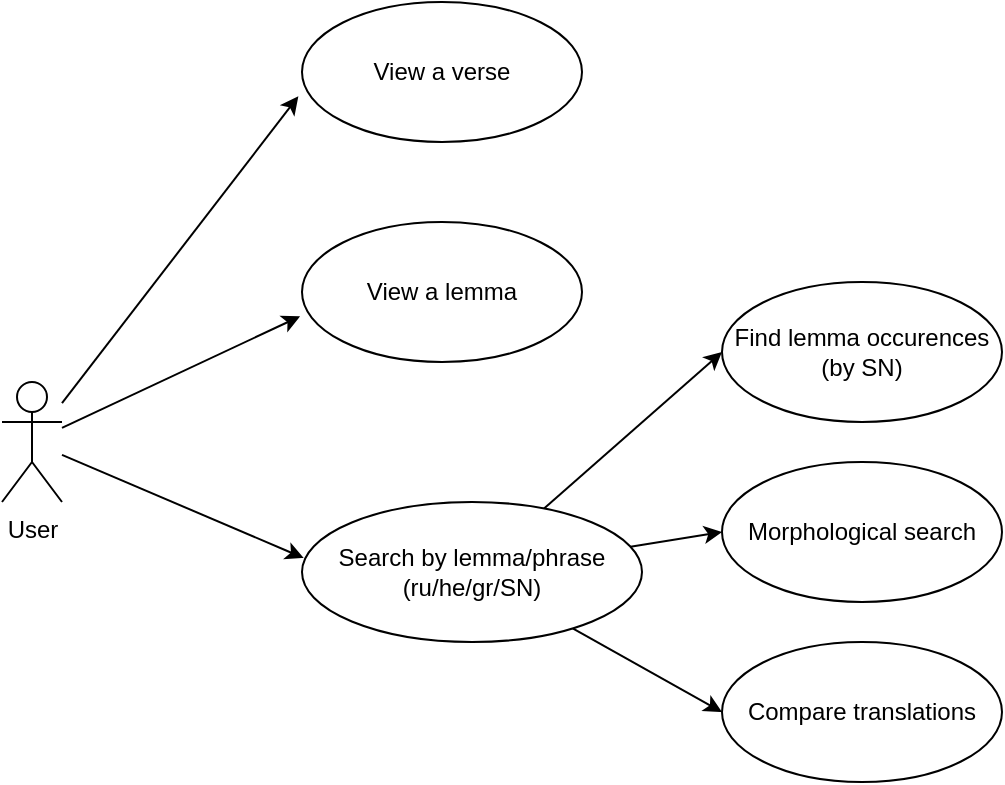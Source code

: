 <mxfile>
    <diagram id="Va_T8hlWNh5A7PyOqTzy" name="use-case">
        <mxGraphModel dx="781" dy="415" grid="1" gridSize="10" guides="1" tooltips="1" connect="1" arrows="1" fold="1" page="1" pageScale="1" pageWidth="850" pageHeight="1100" math="0" shadow="0">
            <root>
                <mxCell id="0"/>
                <mxCell id="1" parent="0"/>
                <mxCell id="4" style="edgeStyle=none;html=1;entryX=-0.013;entryY=0.674;entryDx=0;entryDy=0;entryPerimeter=0;" parent="1" source="2" target="3" edge="1">
                    <mxGeometry relative="1" as="geometry"/>
                </mxCell>
                <mxCell id="7" style="edgeStyle=none;html=1;entryX=-0.007;entryY=0.674;entryDx=0;entryDy=0;entryPerimeter=0;" parent="1" source="2" target="5" edge="1">
                    <mxGeometry relative="1" as="geometry"/>
                </mxCell>
                <mxCell id="8" style="edgeStyle=none;html=1;entryX=0.005;entryY=0.4;entryDx=0;entryDy=0;entryPerimeter=0;" parent="1" source="2" target="6" edge="1">
                    <mxGeometry relative="1" as="geometry"/>
                </mxCell>
                <mxCell id="2" value="User&lt;br&gt;" style="shape=umlActor;verticalLabelPosition=bottom;verticalAlign=top;html=1;" parent="1" vertex="1">
                    <mxGeometry x="80" y="210" width="30" height="60" as="geometry"/>
                </mxCell>
                <mxCell id="3" value="View a verse" style="ellipse;whiteSpace=wrap;html=1;" parent="1" vertex="1">
                    <mxGeometry x="230" y="20" width="140" height="70" as="geometry"/>
                </mxCell>
                <mxCell id="5" value="View a lemma" style="ellipse;whiteSpace=wrap;html=1;" parent="1" vertex="1">
                    <mxGeometry x="230" y="130" width="140" height="70" as="geometry"/>
                </mxCell>
                <mxCell id="11" style="edgeStyle=none;html=1;entryX=0;entryY=0.5;entryDx=0;entryDy=0;" parent="1" source="6" target="9" edge="1">
                    <mxGeometry relative="1" as="geometry"/>
                </mxCell>
                <mxCell id="13" style="edgeStyle=none;html=1;entryX=0;entryY=0.5;entryDx=0;entryDy=0;" parent="1" source="6" target="12" edge="1">
                    <mxGeometry relative="1" as="geometry"/>
                </mxCell>
                <mxCell id="15" style="edgeStyle=none;html=1;entryX=0;entryY=0.5;entryDx=0;entryDy=0;" parent="1" source="6" target="14" edge="1">
                    <mxGeometry relative="1" as="geometry"/>
                </mxCell>
                <mxCell id="6" value="Search by lemma/phrase&lt;br&gt;(ru/he/gr/SN)" style="ellipse;whiteSpace=wrap;html=1;" parent="1" vertex="1">
                    <mxGeometry x="230" y="270" width="170" height="70" as="geometry"/>
                </mxCell>
                <mxCell id="9" value="Find lemma occurences&lt;br&gt;(by SN)" style="ellipse;whiteSpace=wrap;html=1;" parent="1" vertex="1">
                    <mxGeometry x="440" y="160" width="140" height="70" as="geometry"/>
                </mxCell>
                <mxCell id="12" value="Morphological search" style="ellipse;whiteSpace=wrap;html=1;" parent="1" vertex="1">
                    <mxGeometry x="440" y="250" width="140" height="70" as="geometry"/>
                </mxCell>
                <mxCell id="14" value="Compare translations" style="ellipse;whiteSpace=wrap;html=1;" parent="1" vertex="1">
                    <mxGeometry x="440" y="340" width="140" height="70" as="geometry"/>
                </mxCell>
            </root>
        </mxGraphModel>
    </diagram>
    <diagram id="IUz0oNxBcpeXwqE36sBO" name="terms">
        <mxGraphModel dx="1631" dy="415" grid="1" gridSize="10" guides="1" tooltips="1" connect="1" arrows="1" fold="1" page="1" pageScale="1" pageWidth="850" pageHeight="1100" math="0" shadow="0">
            <root>
                <mxCell id="0"/>
                <mxCell id="1" parent="0"/>
                <mxCell id="-RCpaw0ltIvLPZMFU4SO-1" value="«entity»&lt;br style=&quot;font-size: 11px;&quot;&gt;&lt;span style=&quot;font-size: 11px;&quot;&gt;Verse&lt;/span&gt;" style="html=1;fillColor=#00308F;strokeColor=#001DBC;fontColor=#ffffff;fillStyle=auto;fontSize=11;fontStyle=0;textOpacity=90;" parent="1" vertex="1">
                    <mxGeometry x="-570" y="160" width="110" height="50" as="geometry"/>
                </mxCell>
                <mxCell id="-RCpaw0ltIvLPZMFU4SO-2" value="«entity»&lt;br style=&quot;font-size: 11px;&quot;&gt;&lt;span style=&quot;font-size: 11px;&quot;&gt;Book&lt;/span&gt;" style="html=1;fillColor=#00308F;strokeColor=#001DBC;fontColor=#ffffff;fillStyle=auto;fontSize=11;fontStyle=0;textOpacity=90;" parent="1" vertex="1">
                    <mxGeometry x="-570" y="60" width="110" height="50" as="geometry"/>
                </mxCell>
                <mxCell id="-RCpaw0ltIvLPZMFU4SO-3" value="«entity»&lt;br style=&quot;font-size: 11px;&quot;&gt;&lt;span style=&quot;font-size: 11px;&quot;&gt;Lemma&lt;/span&gt;" style="html=1;fillColor=#00308F;strokeColor=#001DBC;fontColor=#ffffff;fillStyle=auto;fontSize=11;fontStyle=0;textOpacity=90;" parent="1" vertex="1">
                    <mxGeometry x="-425" y="60" width="110" height="50" as="geometry"/>
                </mxCell>
                <mxCell id="-RCpaw0ltIvLPZMFU4SO-4" value="«agregate»&lt;br style=&quot;font-size: 11px;&quot;&gt;&lt;span style=&quot;font-size: 11px;&quot;&gt;Lemma occurrences&lt;/span&gt;" style="html=1;fillColor=#6d8764;strokeColor=#3A5431;fontColor=#ffffff;fontSize=11;fontStyle=0;textOpacity=90;" parent="1" vertex="1">
                    <mxGeometry x="-450" y="290" width="110" height="50" as="geometry"/>
                </mxCell>
                <mxCell id="-RCpaw0ltIvLPZMFU4SO-5" value="«value»&lt;br style=&quot;font-size: 11px;&quot;&gt;&lt;span style=&quot;font-size: 11px;&quot;&gt;Translation&lt;/span&gt;" style="html=1;fillColor=#f0a30a;fontColor=#000000;strokeColor=#BD7000;fontSize=11;fontStyle=0;textOpacity=90;" parent="1" vertex="1">
                    <mxGeometry x="-240" y="60" width="110" height="50" as="geometry"/>
                </mxCell>
                <mxCell id="-RCpaw0ltIvLPZMFU4SO-13" value="1..*" style="endArrow=open;html=1;endSize=12;startArrow=diamondThin;startSize=14;startFill=1;edgeStyle=orthogonalEdgeStyle;align=left;verticalAlign=bottom;exitX=0.5;exitY=1;exitDx=0;exitDy=0;entryX=0.5;entryY=0;entryDx=0;entryDy=0;fontSize=11;fontStyle=0;textOpacity=90;" parent="1" source="-RCpaw0ltIvLPZMFU4SO-2" target="-RCpaw0ltIvLPZMFU4SO-1" edge="1">
                    <mxGeometry x="1" y="15" relative="1" as="geometry">
                        <mxPoint x="-570" y="230" as="sourcePoint"/>
                        <mxPoint x="-410" y="230" as="targetPoint"/>
                        <mxPoint as="offset"/>
                    </mxGeometry>
                </mxCell>
                <mxCell id="-RCpaw0ltIvLPZMFU4SO-14" value="1..*" style="endArrow=open;html=1;endSize=12;startArrow=diamondThin;startSize=14;startFill=0;edgeStyle=orthogonalEdgeStyle;align=left;verticalAlign=bottom;exitX=1;exitY=0.5;exitDx=0;exitDy=0;entryX=0.5;entryY=1;entryDx=0;entryDy=0;fontSize=11;fontStyle=0;textOpacity=90;" parent="1" source="-RCpaw0ltIvLPZMFU4SO-1" target="-RCpaw0ltIvLPZMFU4SO-3" edge="1">
                    <mxGeometry x="0.757" y="-10" relative="1" as="geometry">
                        <mxPoint x="-570" y="230" as="sourcePoint"/>
                        <mxPoint x="-410" y="230" as="targetPoint"/>
                        <mxPoint as="offset"/>
                    </mxGeometry>
                </mxCell>
                <mxCell id="-RCpaw0ltIvLPZMFU4SO-15" value="1..*" style="endArrow=open;html=1;endSize=12;startArrow=diamondThin;startSize=14;startFill=0;edgeStyle=orthogonalEdgeStyle;align=left;verticalAlign=bottom;exitX=1;exitY=0.5;exitDx=0;exitDy=0;entryX=0;entryY=0.5;entryDx=0;entryDy=0;fontSize=11;fontStyle=0;textOpacity=90;" parent="1" source="-RCpaw0ltIvLPZMFU4SO-3" target="-RCpaw0ltIvLPZMFU4SO-5" edge="1">
                    <mxGeometry x="0.467" y="-25" relative="1" as="geometry">
                        <mxPoint x="-520" y="230" as="sourcePoint"/>
                        <mxPoint x="-360" y="230" as="targetPoint"/>
                        <mxPoint as="offset"/>
                    </mxGeometry>
                </mxCell>
                <mxCell id="rLBDVf4rwQWYYK0VnS61-1" value="1..*" style="endArrow=open;html=1;endSize=12;startArrow=diamondThin;startSize=14;startFill=0;edgeStyle=orthogonalEdgeStyle;align=left;verticalAlign=bottom;entryX=0.5;entryY=1;entryDx=0;entryDy=0;exitX=0;exitY=0.5;exitDx=0;exitDy=0;strokeColor=default;fontSize=11;fontStyle=0;textOpacity=90;" parent="1" source="-RCpaw0ltIvLPZMFU4SO-4" target="-RCpaw0ltIvLPZMFU4SO-1" edge="1">
                    <mxGeometry x="0.765" y="-5" relative="1" as="geometry">
                        <mxPoint x="-520" y="230" as="sourcePoint"/>
                        <mxPoint x="-360" y="230" as="targetPoint"/>
                        <mxPoint as="offset"/>
                    </mxGeometry>
                </mxCell>
                <mxCell id="rLBDVf4rwQWYYK0VnS61-8" value="«service»&lt;br style=&quot;font-size: 11px;&quot;&gt;&lt;span style=&quot;font-size: 11px;&quot;&gt;Search lemma/phrase&lt;/span&gt;" style="html=1;fillColor=#630017;fontColor=#ffffff;strokeColor=#6F0000;fontSize=11;fontStyle=0;textOpacity=90;" parent="1" vertex="1">
                    <mxGeometry x="-250" y="210" width="130" height="50" as="geometry"/>
                </mxCell>
                <mxCell id="zfCzD6GKsW6x_YvxyzGJ-1" value="«service»&lt;br style=&quot;font-size: 11px;&quot;&gt;&lt;span style=&quot;font-size: 11px;&quot;&gt;Display verse/lemma&lt;/span&gt;" style="html=1;fillColor=#630017;fontColor=#ffffff;strokeColor=#6F0000;fontSize=11;fontStyle=0;textOpacity=90;" parent="1" vertex="1">
                    <mxGeometry x="-250" y="280" width="130" height="50" as="geometry"/>
                </mxCell>
            </root>
        </mxGraphModel>
    </diagram>
    <diagram id="j9jNwzCoBnYGLbEkFKAT" name="classes">
        <mxGraphModel dx="781" dy="415" grid="1" gridSize="10" guides="1" tooltips="1" connect="1" arrows="1" fold="1" page="1" pageScale="1" pageWidth="850" pageHeight="1100" math="0" shadow="0">
            <root>
                <mxCell id="0"/>
                <mxCell id="1" parent="0"/>
                <mxCell id="tM6bh320cj1tyoPSk62d-1" value="Lemma" style="swimlane;fontStyle=1;align=center;verticalAlign=top;childLayout=stackLayout;horizontal=1;startSize=26;horizontalStack=0;resizeParent=1;resizeParentMax=0;resizeLast=0;collapsible=1;marginBottom=0;fillStyle=auto;fontSize=11;fontColor=#C2C2C2;fillColor=#630017;gradientColor=none;opacity=30;" parent="1" vertex="1">
                    <mxGeometry x="100" y="100" width="160" height="86" as="geometry"/>
                </mxCell>
                <mxCell id="tM6bh320cj1tyoPSk62d-2" value="+ id: string" style="text;strokeColor=none;fillColor=none;align=left;verticalAlign=top;spacingLeft=4;spacingRight=4;overflow=hidden;rotatable=0;points=[[0,0.5],[1,0.5]];portConstraint=eastwest;fillStyle=auto;fontSize=11;fontColor=#C2C2C2;opacity=30;" parent="tM6bh320cj1tyoPSk62d-1" vertex="1">
                    <mxGeometry y="26" width="160" height="26" as="geometry"/>
                </mxCell>
                <mxCell id="tM6bh320cj1tyoPSk62d-3" value="" style="line;strokeWidth=1;fillColor=none;align=left;verticalAlign=middle;spacingTop=-1;spacingLeft=3;spacingRight=3;rotatable=0;labelPosition=right;points=[];portConstraint=eastwest;strokeColor=inherit;fillStyle=auto;fontSize=11;fontColor=#C2C2C2;opacity=30;" parent="tM6bh320cj1tyoPSk62d-1" vertex="1">
                    <mxGeometry y="52" width="160" height="8" as="geometry"/>
                </mxCell>
                <mxCell id="tM6bh320cj1tyoPSk62d-4" value="+ method(type): type" style="text;strokeColor=none;fillColor=none;align=left;verticalAlign=top;spacingLeft=4;spacingRight=4;overflow=hidden;rotatable=0;points=[[0,0.5],[1,0.5]];portConstraint=eastwest;fillStyle=auto;fontSize=11;fontColor=#C2C2C2;opacity=30;" parent="tM6bh320cj1tyoPSk62d-1" vertex="1">
                    <mxGeometry y="60" width="160" height="26" as="geometry"/>
                </mxCell>
            </root>
        </mxGraphModel>
    </diagram>
    <diagram id="s6YbY09Ti5mInIZSDnX6" name="Activity">
        <mxGraphModel dx="387" dy="415" grid="1" gridSize="10" guides="1" tooltips="1" connect="1" arrows="1" fold="1" page="1" pageScale="1" pageWidth="850" pageHeight="1100" math="0" shadow="0">
            <root>
                <mxCell id="0"/>
                <mxCell id="1" parent="0"/>
                <mxCell id="vXHxyxemJkxe0K8eoWaT-11" style="edgeStyle=none;html=1;entryX=0.5;entryY=0;entryDx=0;entryDy=0;" edge="1" parent="1" source="vXHxyxemJkxe0K8eoWaT-1" target="vXHxyxemJkxe0K8eoWaT-10">
                    <mxGeometry relative="1" as="geometry"/>
                </mxCell>
                <mxCell id="vXHxyxemJkxe0K8eoWaT-1" value="init&lt;br&gt;&lt;div style=&quot;color: rgb(204, 204, 204); background-color: rgb(31, 31, 31); font-family: Consolas, &amp;quot;Courier New&amp;quot;, monospace; font-size: 14px; line-height: 19px;&quot;&gt;&lt;div&gt;&lt;span style=&quot;color: #4fc1ff;&quot;&gt;router&lt;/span&gt;&lt;/div&gt;&lt;div&gt;&lt;span style=&quot;color: #dcdcaa;&quot;&gt;loadIcons&lt;/span&gt;()&lt;/div&gt;&lt;div&gt;&lt;span style=&quot;color: #dcdcaa;&quot;&gt;initSettings&lt;/span&gt;()&lt;/div&gt;&lt;div&gt;&lt;span style=&quot;color: #4fc1ff;&quot;&gt;api&lt;/span&gt;&lt;/div&gt;&lt;/div&gt;" style="html=1;rounded=1;" vertex="1" parent="1">
                    <mxGeometry x="220" y="140" width="130" height="110" as="geometry"/>
                </mxCell>
                <mxCell id="vXHxyxemJkxe0K8eoWaT-17" style="edgeStyle=none;html=1;entryX=0.5;entryY=0;entryDx=0;entryDy=0;" edge="1" parent="1" source="vXHxyxemJkxe0K8eoWaT-3" target="vXHxyxemJkxe0K8eoWaT-14">
                    <mxGeometry relative="1" as="geometry"/>
                </mxCell>
                <mxCell id="vXHxyxemJkxe0K8eoWaT-3" value="&lt;div style=&quot;color: rgb(204, 204, 204); background-color: rgb(31, 31, 31); font-family: Consolas, &amp;quot;Courier New&amp;quot;, monospace; font-size: 14px; line-height: 19px;&quot;&gt;&lt;span style=&quot;color: #dcdcaa;&quot;&gt;loadStrongsConcordance&lt;/span&gt;&lt;/div&gt;" style="html=1;rounded=1;" vertex="1" parent="1">
                    <mxGeometry x="370" y="160" width="230" height="50" as="geometry"/>
                </mxCell>
                <mxCell id="vXHxyxemJkxe0K8eoWaT-7" style="edgeStyle=none;html=1;entryX=0.5;entryY=0;entryDx=0;entryDy=0;" edge="1" parent="1" source="vXHxyxemJkxe0K8eoWaT-4" target="vXHxyxemJkxe0K8eoWaT-1">
                    <mxGeometry relative="1" as="geometry"/>
                </mxCell>
                <mxCell id="vXHxyxemJkxe0K8eoWaT-19" style="edgeStyle=none;html=1;entryX=0.535;entryY=-0.036;entryDx=0;entryDy=0;entryPerimeter=0;" edge="1" parent="1" source="vXHxyxemJkxe0K8eoWaT-4" target="vXHxyxemJkxe0K8eoWaT-3">
                    <mxGeometry relative="1" as="geometry"/>
                </mxCell>
                <mxCell id="vXHxyxemJkxe0K8eoWaT-4" value="" style="ellipse;html=1;shape=startState;fillColor=#000000;strokeColor=#ff0000;rounded=1;" vertex="1" parent="1">
                    <mxGeometry x="270" y="30" width="30" height="30" as="geometry"/>
                </mxCell>
                <mxCell id="vXHxyxemJkxe0K8eoWaT-5" value="" style="edgeStyle=orthogonalEdgeStyle;html=1;verticalAlign=bottom;endArrow=open;endSize=8;strokeColor=#ff0000;entryX=0.5;entryY=0;entryDx=0;entryDy=0;" edge="1" source="vXHxyxemJkxe0K8eoWaT-4" parent="1" target="vXHxyxemJkxe0K8eoWaT-1">
                    <mxGeometry relative="1" as="geometry">
                        <mxPoint x="285" y="120" as="targetPoint"/>
                    </mxGeometry>
                </mxCell>
                <mxCell id="vXHxyxemJkxe0K8eoWaT-13" style="edgeStyle=none;html=1;entryX=0.5;entryY=0;entryDx=0;entryDy=0;" edge="1" parent="1" source="vXHxyxemJkxe0K8eoWaT-10" target="vXHxyxemJkxe0K8eoWaT-12">
                    <mxGeometry relative="1" as="geometry"/>
                </mxCell>
                <mxCell id="vXHxyxemJkxe0K8eoWaT-10" value="mount(&quot;#app&quot;)" style="html=1;rounded=1;" vertex="1" parent="1">
                    <mxGeometry x="220" y="330" width="130" height="50" as="geometry"/>
                </mxCell>
                <mxCell id="vXHxyxemJkxe0K8eoWaT-15" value="" style="edgeStyle=none;html=1;" edge="1" parent="1" source="vXHxyxemJkxe0K8eoWaT-12" target="vXHxyxemJkxe0K8eoWaT-14">
                    <mxGeometry relative="1" as="geometry"/>
                </mxCell>
                <mxCell id="vXHxyxemJkxe0K8eoWaT-16" style="edgeStyle=none;html=1;" edge="1" parent="1" source="vXHxyxemJkxe0K8eoWaT-12" target="vXHxyxemJkxe0K8eoWaT-14">
                    <mxGeometry relative="1" as="geometry"/>
                </mxCell>
                <mxCell id="vXHxyxemJkxe0K8eoWaT-12" value="Show Home page" style="html=1;rounded=1;" vertex="1" parent="1">
                    <mxGeometry x="220" y="430" width="130" height="50" as="geometry"/>
                </mxCell>
                <mxCell id="vXHxyxemJkxe0K8eoWaT-14" value="Update Verse &lt;br&gt;with Strongs numbers" style="html=1;rounded=1;" vertex="1" parent="1">
                    <mxGeometry x="425" y="430" width="130" height="50" as="geometry"/>
                </mxCell>
            </root>
        </mxGraphModel>
    </diagram>
</mxfile>